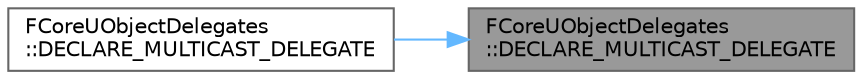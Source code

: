 digraph "FCoreUObjectDelegates::DECLARE_MULTICAST_DELEGATE"
{
 // INTERACTIVE_SVG=YES
 // LATEX_PDF_SIZE
  bgcolor="transparent";
  edge [fontname=Helvetica,fontsize=10,labelfontname=Helvetica,labelfontsize=10];
  node [fontname=Helvetica,fontsize=10,shape=box,height=0.2,width=0.4];
  rankdir="RL";
  Node1 [id="Node000001",label="FCoreUObjectDelegates\l::DECLARE_MULTICAST_DELEGATE",height=0.2,width=0.4,color="gray40", fillcolor="grey60", style="filled", fontcolor="black",tooltip="Delegate for reload re-instancing complete."];
  Node1 -> Node2 [id="edge1_Node000001_Node000002",dir="back",color="steelblue1",style="solid",tooltip=" "];
  Node2 [id="Node000002",label="FCoreUObjectDelegates\l::DECLARE_MULTICAST_DELEGATE",height=0.2,width=0.4,color="grey40", fillcolor="white", style="filled",URL="$d1/df0/structFCoreUObjectDelegates.html#af675f184c40fe2f4d46ec9a750018ef7",tooltip="Delegate for reinstancing hot-reloaded classes."];
}
